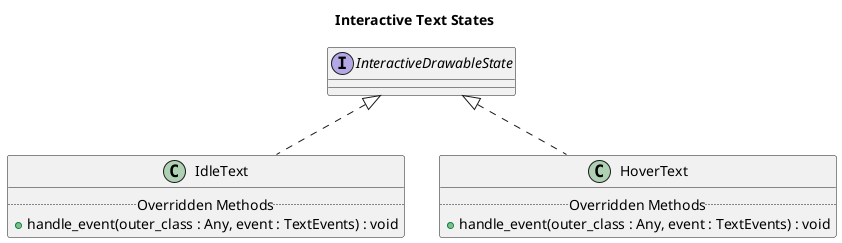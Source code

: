 @startuml Interactive Text States
title Interactive Text States
class IdleText implements InteractiveDrawableState{
 ..Overridden Methods..
  + handle_event(outer_class : Any, event : TextEvents) : void
}

class HoverText implements InteractiveDrawableState{
  ..Overridden Methods..
  + handle_event(outer_class : Any, event : TextEvents) : void
}
@enduml